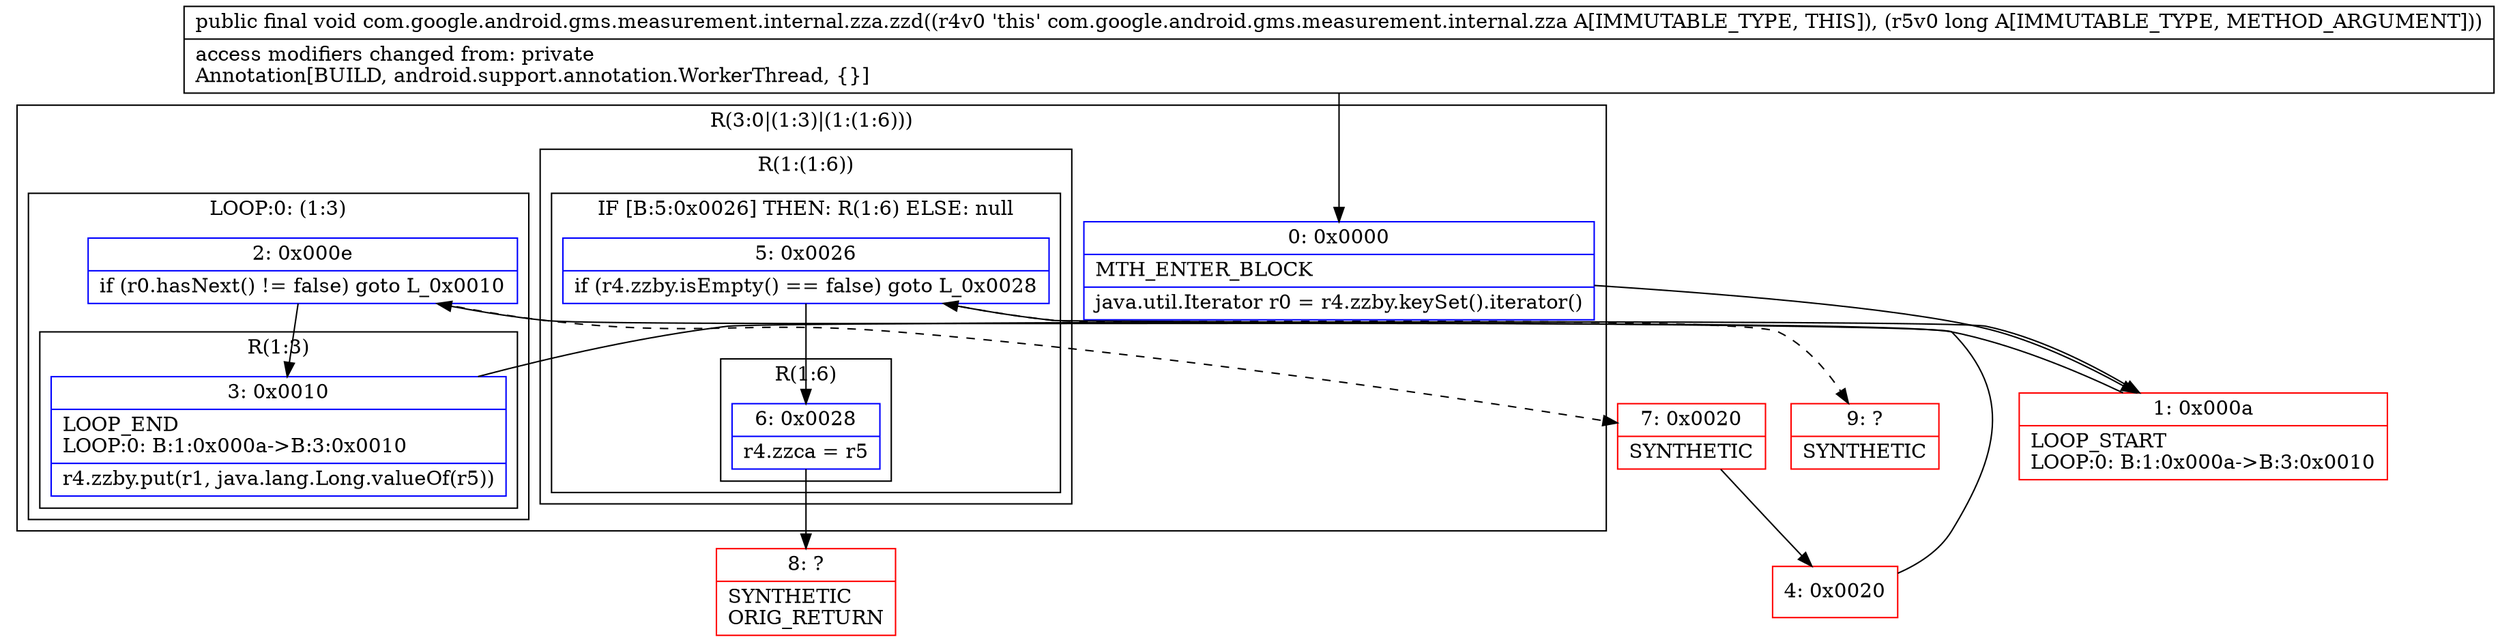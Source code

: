 digraph "CFG forcom.google.android.gms.measurement.internal.zza.zzd(J)V" {
subgraph cluster_Region_974201747 {
label = "R(3:0|(1:3)|(1:(1:6)))";
node [shape=record,color=blue];
Node_0 [shape=record,label="{0\:\ 0x0000|MTH_ENTER_BLOCK\l|java.util.Iterator r0 = r4.zzby.keySet().iterator()\l}"];
subgraph cluster_LoopRegion_1018590351 {
label = "LOOP:0: (1:3)";
node [shape=record,color=blue];
Node_2 [shape=record,label="{2\:\ 0x000e|if (r0.hasNext() != false) goto L_0x0010\l}"];
subgraph cluster_Region_1421766555 {
label = "R(1:3)";
node [shape=record,color=blue];
Node_3 [shape=record,label="{3\:\ 0x0010|LOOP_END\lLOOP:0: B:1:0x000a\-\>B:3:0x0010\l|r4.zzby.put(r1, java.lang.Long.valueOf(r5))\l}"];
}
}
subgraph cluster_Region_685717481 {
label = "R(1:(1:6))";
node [shape=record,color=blue];
subgraph cluster_IfRegion_459379930 {
label = "IF [B:5:0x0026] THEN: R(1:6) ELSE: null";
node [shape=record,color=blue];
Node_5 [shape=record,label="{5\:\ 0x0026|if (r4.zzby.isEmpty() == false) goto L_0x0028\l}"];
subgraph cluster_Region_352094517 {
label = "R(1:6)";
node [shape=record,color=blue];
Node_6 [shape=record,label="{6\:\ 0x0028|r4.zzca = r5\l}"];
}
}
}
}
Node_1 [shape=record,color=red,label="{1\:\ 0x000a|LOOP_START\lLOOP:0: B:1:0x000a\-\>B:3:0x0010\l}"];
Node_4 [shape=record,color=red,label="{4\:\ 0x0020}"];
Node_7 [shape=record,color=red,label="{7\:\ 0x0020|SYNTHETIC\l}"];
Node_8 [shape=record,color=red,label="{8\:\ ?|SYNTHETIC\lORIG_RETURN\l}"];
Node_9 [shape=record,color=red,label="{9\:\ ?|SYNTHETIC\l}"];
MethodNode[shape=record,label="{public final void com.google.android.gms.measurement.internal.zza.zzd((r4v0 'this' com.google.android.gms.measurement.internal.zza A[IMMUTABLE_TYPE, THIS]), (r5v0 long A[IMMUTABLE_TYPE, METHOD_ARGUMENT]))  | access modifiers changed from: private\lAnnotation[BUILD, android.support.annotation.WorkerThread, \{\}]\l}"];
MethodNode -> Node_0;
Node_0 -> Node_1;
Node_2 -> Node_3;
Node_2 -> Node_7[style=dashed];
Node_3 -> Node_1;
Node_5 -> Node_6;
Node_5 -> Node_9[style=dashed];
Node_6 -> Node_8;
Node_1 -> Node_2;
Node_4 -> Node_5;
Node_7 -> Node_4;
}


